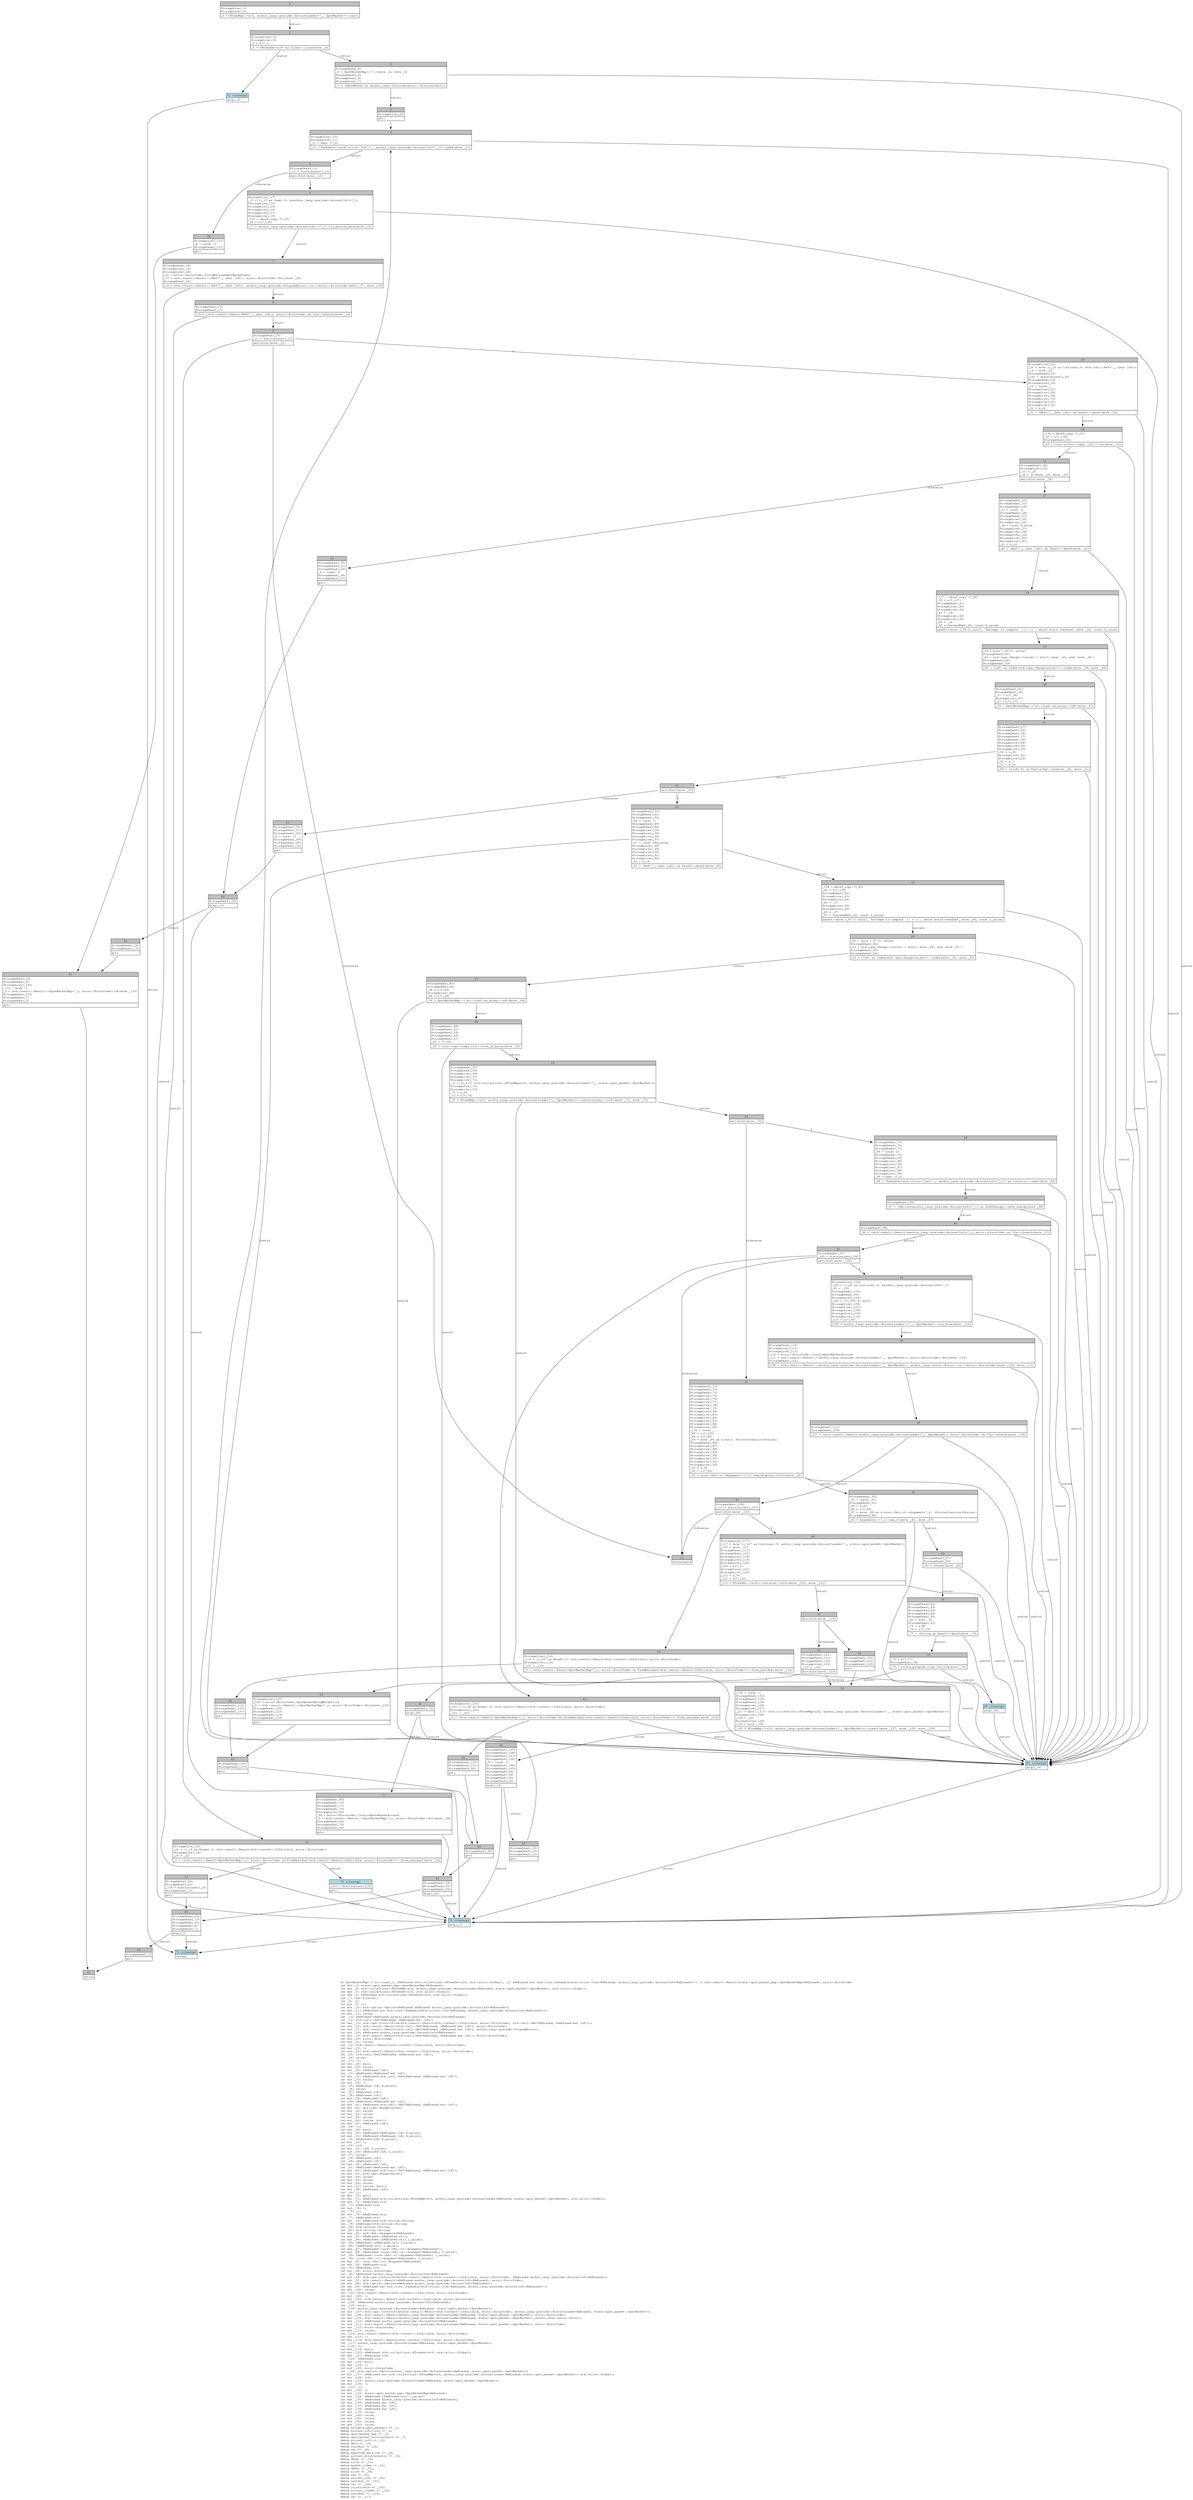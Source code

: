 digraph Mir_0_4141 {
    graph [fontname="Courier, monospace"];
    node [fontname="Courier, monospace"];
    edge [fontname="Courier, monospace"];
    label=<fn SpotMarketMap::&lt;'a&gt;::load(_1: &amp;ReErased std::collections::BTreeSet&lt;u16, std::alloc::Global&gt;, _2: &amp;ReErased mut std::iter::Peekable&lt;std::slice::Iter&lt;ReErased, anchor_lang::prelude::AccountInfo&lt;ReErased&gt;&gt;&gt;) -&gt; std::result::Result&lt;state::spot_market_map::SpotMarketMap&lt;ReErased&gt;, error::ErrorCode&gt;<br align="left"/>let mut _3: state::spot_market_map::SpotMarketMap&lt;ReErased&gt;;<br align="left"/>let mut _4: std::collections::BTreeMap&lt;u16, anchor_lang::prelude::AccountLoader&lt;ReErased, state::spot_market::SpotMarket&gt;, std::alloc::Global&gt;;<br align="left"/>let mut _5: std::collections::BTreeSet&lt;u16, std::alloc::Global&gt;;<br align="left"/>let mut _6: &amp;ReErased std::collections::BTreeSet&lt;u16, std::alloc::Global&gt;;<br align="left"/>let _7: [u8; 8_usize];<br align="left"/>let _8: ();<br align="left"/>let mut _9: ();<br align="left"/>let mut _10: std::option::Option&lt;&amp;ReErased &amp;ReErased anchor_lang::prelude::AccountInfo&lt;ReErased&gt;&gt;;<br align="left"/>let mut _11: &amp;ReErased mut std::iter::Peekable&lt;std::slice::Iter&lt;ReErased, anchor_lang::prelude::AccountInfo&lt;ReErased&gt;&gt;&gt;;<br align="left"/>let mut _12: isize;<br align="left"/>let _13: &amp;ReErased &amp;ReErased anchor_lang::prelude::AccountInfo&lt;ReErased&gt;;<br align="left"/>let _14: std::cell::Ref&lt;ReErased, &amp;ReErased mut [u8]&gt;;<br align="left"/>let mut _15: std::ops::ControlFlow&lt;std::result::Result&lt;std::convert::Infallible, error::ErrorCode&gt;, std::cell::Ref&lt;ReErased, &amp;ReErased mut [u8]&gt;&gt;;<br align="left"/>let mut _16: std::result::Result&lt;std::cell::Ref&lt;ReErased, &amp;ReErased mut [u8]&gt;, error::ErrorCode&gt;;<br align="left"/>let mut _17: std::result::Result&lt;std::cell::Ref&lt;ReErased, &amp;ReErased mut [u8]&gt;, anchor_lang::prelude::ProgramError&gt;;<br align="left"/>let mut _18: &amp;ReErased anchor_lang::prelude::AccountInfo&lt;ReErased&gt;;<br align="left"/>let mut _19: std::result::Result&lt;std::cell::Ref&lt;ReErased, &amp;ReErased mut [u8]&gt;, error::ErrorCode&gt;;<br align="left"/>let mut _20: error::ErrorCode;<br align="left"/>let mut _21: isize;<br align="left"/>let _22: std::result::Result&lt;std::convert::Infallible, error::ErrorCode&gt;;<br align="left"/>let mut _23: !;<br align="left"/>let mut _24: std::result::Result&lt;std::convert::Infallible, error::ErrorCode&gt;;<br align="left"/>let _25: std::cell::Ref&lt;ReErased, &amp;ReErased mut [u8]&gt;;<br align="left"/>let _26: usize;<br align="left"/>let _27: ();<br align="left"/>let mut _28: bool;<br align="left"/>let mut _29: usize;<br align="left"/>let mut _30: &amp;ReErased [u8];<br align="left"/>let _31: &amp;ReErased &amp;ReErased mut [u8];<br align="left"/>let mut _32: &amp;ReErased std::cell::Ref&lt;ReErased, &amp;ReErased mut [u8]&gt;;<br align="left"/>let mut _33: usize;<br align="left"/>let mut _34: !;<br align="left"/>let _35: &amp;ReErased [u8; 8_usize];<br align="left"/>let _36: usize;<br align="left"/>let _37: &amp;ReErased [u8];<br align="left"/>let _38: &amp;ReErased [u8];<br align="left"/>let mut _39: &amp;ReErased [u8];<br align="left"/>let _40: &amp;ReErased &amp;ReErased mut [u8];<br align="left"/>let mut _41: &amp;ReErased std::cell::Ref&lt;ReErased, &amp;ReErased mut [u8]&gt;;<br align="left"/>let mut _42: std::ops::Range&lt;usize&gt;;<br align="left"/>let mut _43: usize;<br align="left"/>let mut _44: usize;<br align="left"/>let mut _45: usize;<br align="left"/>let mut _46: (usize, bool);<br align="left"/>let mut _47: &amp;ReErased [u8];<br align="left"/>let _48: ();<br align="left"/>let mut _49: bool;<br align="left"/>let mut _50: &amp;ReErased &amp;ReErased [u8; 8_usize];<br align="left"/>let mut _51: &amp;ReErased &amp;ReErased [u8; 8_usize];<br align="left"/>let _52: &amp;ReErased [u8; 8_usize];<br align="left"/>let mut _53: !;<br align="left"/>let _54: u16;<br align="left"/>let mut _55: [u8; 2_usize];<br align="left"/>let mut _56: &amp;ReErased [u8; 2_usize];<br align="left"/>let _57: usize;<br align="left"/>let _58: &amp;ReErased [u8];<br align="left"/>let _59: &amp;ReErased [u8];<br align="left"/>let mut _60: &amp;ReErased [u8];<br align="left"/>let _61: &amp;ReErased &amp;ReErased mut [u8];<br align="left"/>let mut _62: &amp;ReErased std::cell::Ref&lt;ReErased, &amp;ReErased mut [u8]&gt;;<br align="left"/>let mut _63: std::ops::Range&lt;usize&gt;;<br align="left"/>let mut _64: usize;<br align="left"/>let mut _65: usize;<br align="left"/>let mut _66: usize;<br align="left"/>let mut _67: (usize, bool);<br align="left"/>let mut _68: &amp;ReErased [u8];<br align="left"/>let _69: ();<br align="left"/>let mut _70: bool;<br align="left"/>let mut _71: &amp;ReErased std::collections::BTreeMap&lt;u16, anchor_lang::prelude::AccountLoader&lt;ReErased, state::spot_market::SpotMarket&gt;, std::alloc::Global&gt;;<br align="left"/>let mut _72: &amp;ReErased u16;<br align="left"/>let _73: &amp;ReErased u16;<br align="left"/>let mut _74: !;<br align="left"/>let _75: ();<br align="left"/>let mut _76: &amp;ReErased str;<br align="left"/>let _77: &amp;ReErased str;<br align="left"/>let mut _78: &amp;ReErased std::string::String;<br align="left"/>let _79: &amp;ReErased std::string::String;<br align="left"/>let _80: std::string::String;<br align="left"/>let _81: std::string::String;<br align="left"/>let mut _82: std::fmt::Arguments&lt;ReErased&gt;;<br align="left"/>let mut _83: &amp;ReErased [&amp;ReErased str];<br align="left"/>let mut _84: &amp;ReErased [&amp;ReErased str; 1_usize];<br align="left"/>let _85: &amp;ReErased [&amp;ReErased str; 1_usize];<br align="left"/>let _86: [&amp;ReErased str; 1_usize];<br align="left"/>let mut _87: &amp;ReErased [core::fmt::rt::Argument&lt;ReErased&gt;];<br align="left"/>let mut _88: &amp;ReErased [core::fmt::rt::Argument&lt;ReErased&gt;; 1_usize];<br align="left"/>let _89: &amp;ReErased [core::fmt::rt::Argument&lt;ReErased&gt;; 1_usize];<br align="left"/>let _90: [core::fmt::rt::Argument&lt;ReErased&gt;; 1_usize];<br align="left"/>let mut _91: core::fmt::rt::Argument&lt;ReErased&gt;;<br align="left"/>let mut _92: &amp;ReErased u16;<br align="left"/>let _93: &amp;ReErased u16;<br align="left"/>let mut _94: error::ErrorCode;<br align="left"/>let _95: &amp;ReErased anchor_lang::prelude::AccountInfo&lt;ReErased&gt;;<br align="left"/>let mut _96: std::ops::ControlFlow&lt;std::result::Result&lt;std::convert::Infallible, error::ErrorCode&gt;, &amp;ReErased anchor_lang::prelude::AccountInfo&lt;ReErased&gt;&gt;;<br align="left"/>let mut _97: std::result::Result&lt;&amp;ReErased anchor_lang::prelude::AccountInfo&lt;ReErased&gt;, error::ErrorCode&gt;;<br align="left"/>let mut _98: std::option::Option&lt;&amp;ReErased anchor_lang::prelude::AccountInfo&lt;ReErased&gt;&gt;;<br align="left"/>let mut _99: &amp;ReErased mut std::iter::Peekable&lt;std::slice::Iter&lt;ReErased, anchor_lang::prelude::AccountInfo&lt;ReErased&gt;&gt;&gt;;<br align="left"/>let mut _100: isize;<br align="left"/>let _101: std::result::Result&lt;std::convert::Infallible, error::ErrorCode&gt;;<br align="left"/>let mut _102: !;<br align="left"/>let mut _103: std::result::Result&lt;std::convert::Infallible, error::ErrorCode&gt;;<br align="left"/>let _104: &amp;ReErased anchor_lang::prelude::AccountInfo&lt;ReErased&gt;;<br align="left"/>let _105: bool;<br align="left"/>let _106: anchor_lang::prelude::AccountLoader&lt;ReErased, state::spot_market::SpotMarket&gt;;<br align="left"/>let mut _107: std::ops::ControlFlow&lt;std::result::Result&lt;std::convert::Infallible, error::ErrorCode&gt;, anchor_lang::prelude::AccountLoader&lt;ReErased, state::spot_market::SpotMarket&gt;&gt;;<br align="left"/>let mut _108: std::result::Result&lt;anchor_lang::prelude::AccountLoader&lt;ReErased, state::spot_market::SpotMarket&gt;, error::ErrorCode&gt;;<br align="left"/>let mut _109: std::result::Result&lt;anchor_lang::prelude::AccountLoader&lt;ReErased, state::spot_market::SpotMarket&gt;, anchor_lang::error::Error&gt;;<br align="left"/>let mut _110: &amp;ReErased anchor_lang::prelude::AccountInfo&lt;ReErased&gt;;<br align="left"/>let mut _111: std::result::Result&lt;anchor_lang::prelude::AccountLoader&lt;ReErased, state::spot_market::SpotMarket&gt;, error::ErrorCode&gt;;<br align="left"/>let mut _112: error::ErrorCode;<br align="left"/>let mut _113: isize;<br align="left"/>let _114: std::result::Result&lt;std::convert::Infallible, error::ErrorCode&gt;;<br align="left"/>let mut _115: !;<br align="left"/>let mut _116: std::result::Result&lt;std::convert::Infallible, error::ErrorCode&gt;;<br align="left"/>let _117: anchor_lang::prelude::AccountLoader&lt;ReErased, state::spot_market::SpotMarket&gt;;<br align="left"/>let _118: ();<br align="left"/>let mut _119: bool;<br align="left"/>let mut _120: &amp;ReErased std::collections::BTreeSet&lt;u16, std::alloc::Global&gt;;<br align="left"/>let mut _121: &amp;ReErased u16;<br align="left"/>let _122: &amp;ReErased u16;<br align="left"/>let mut _123: bool;<br align="left"/>let mut _124: !;<br align="left"/>let mut _125: error::ErrorCode;<br align="left"/>let _126: std::option::Option&lt;anchor_lang::prelude::AccountLoader&lt;ReErased, state::spot_market::SpotMarket&gt;&gt;;<br align="left"/>let mut _127: &amp;ReErased mut std::collections::BTreeMap&lt;u16, anchor_lang::prelude::AccountLoader&lt;ReErased, state::spot_market::SpotMarket&gt;, std::alloc::Global&gt;;<br align="left"/>let mut _128: u16;<br align="left"/>let mut _129: anchor_lang::prelude::AccountLoader&lt;ReErased, state::spot_market::SpotMarket&gt;;<br align="left"/>let mut _130: !;<br align="left"/>let _131: ();<br align="left"/>let mut _132: !;<br align="left"/>let mut _133: state::spot_market_map::SpotMarketMap&lt;ReErased&gt;;<br align="left"/>let mut _134: &amp;ReErased [&amp;ReErased str; 1_usize];<br align="left"/>let mut _135: &amp;ReErased anchor_lang::prelude::AccountInfo&lt;ReErased&gt;;<br align="left"/>let mut _136: &amp;ReErased mut [u8];<br align="left"/>let mut _137: &amp;ReErased mut [u8];<br align="left"/>let mut _138: &amp;ReErased mut [u8];<br align="left"/>let mut _139: isize;<br align="left"/>let mut _140: isize;<br align="left"/>let mut _141: isize;<br align="left"/>let mut _142: isize;<br align="left"/>let mut _143: isize;<br align="left"/>debug writable_spot_markets =&gt; _1;<br align="left"/>debug account_info_iter =&gt; _2;<br align="left"/>debug spot_market_map =&gt; _3;<br align="left"/>debug spot_market_discriminator =&gt; _7;<br align="left"/>debug account_info =&gt; _13;<br align="left"/>debug data =&gt; _14;<br align="left"/>debug residual =&gt; _22;<br align="left"/>debug val =&gt; _25;<br align="left"/>debug expected_data_len =&gt; _26;<br align="left"/>debug account_discriminator =&gt; _35;<br align="left"/>debug offset =&gt; _36;<br align="left"/>debug slice =&gt; _37;<br align="left"/>debug market_index =&gt; _54;<br align="left"/>debug offset =&gt; _57;<br align="left"/>debug slice =&gt; _58;<br align="left"/>debug res =&gt; _81;<br align="left"/>debug account_info =&gt; _95;<br align="left"/>debug residual =&gt; _101;<br align="left"/>debug val =&gt; _104;<br align="left"/>debug is_writable =&gt; _105;<br align="left"/>debug account_loader =&gt; _106;<br align="left"/>debug residual =&gt; _114;<br align="left"/>debug val =&gt; _117;<br align="left"/>>;
    bb0__0_4141 [shape="none", label=<<table border="0" cellborder="1" cellspacing="0"><tr><td bgcolor="gray" align="center" colspan="1">0</td></tr><tr><td align="left" balign="left">StorageLive(_3)<br/>StorageLive(_4)<br/></td></tr><tr><td align="left">_4 = BTreeMap::&lt;u16, anchor_lang::prelude::AccountLoader&lt;'_, SpotMarket&gt;&gt;::new()</td></tr></table>>];
    bb1__0_4141 [shape="none", label=<<table border="0" cellborder="1" cellspacing="0"><tr><td bgcolor="gray" align="center" colspan="1">1</td></tr><tr><td align="left" balign="left">StorageLive(_5)<br/>StorageLive(_6)<br/>_6 = &amp;(*_1)<br/></td></tr><tr><td align="left">_5 = &lt;BTreeSet&lt;u16&gt; as Clone&gt;::clone(move _6)</td></tr></table>>];
    bb2__0_4141 [shape="none", label=<<table border="0" cellborder="1" cellspacing="0"><tr><td bgcolor="gray" align="center" colspan="1">2</td></tr><tr><td align="left" balign="left">StorageDead(_6)<br/>_3 = SpotMarketMap::&lt;'_&gt;(move _4, move _5)<br/>StorageDead(_5)<br/>StorageDead(_4)<br/>StorageLive(_7)<br/></td></tr><tr><td align="left">_7 = &lt;SpotMarket as anchor_lang::Discriminator&gt;::discriminator()</td></tr></table>>];
    bb3__0_4141 [shape="none", label=<<table border="0" cellborder="1" cellspacing="0"><tr><td bgcolor="gray" align="center" colspan="1">3</td></tr><tr><td align="left" balign="left">StorageLive(_8)<br/></td></tr><tr><td align="left">goto</td></tr></table>>];
    bb4__0_4141 [shape="none", label=<<table border="0" cellborder="1" cellspacing="0"><tr><td bgcolor="gray" align="center" colspan="1">4</td></tr><tr><td align="left" balign="left">StorageLive(_10)<br/>StorageLive(_11)<br/>_11 = &amp;mut (*_2)<br/></td></tr><tr><td align="left">_10 = Peekable::&lt;std::slice::Iter&lt;'_, anchor_lang::prelude::AccountInfo&lt;'_&gt;&gt;&gt;::peek(move _11)</td></tr></table>>];
    bb5__0_4141 [shape="none", label=<<table border="0" cellborder="1" cellspacing="0"><tr><td bgcolor="gray" align="center" colspan="1">5</td></tr><tr><td align="left" balign="left">StorageDead(_11)<br/>_12 = discriminant(_10)<br/></td></tr><tr><td align="left">switchInt(move _12)</td></tr></table>>];
    bb6__0_4141 [shape="none", label=<<table border="0" cellborder="1" cellspacing="0"><tr><td bgcolor="gray" align="center" colspan="1">6</td></tr><tr><td align="left" balign="left">StorageLive(_13)<br/>_13 = ((_10 as Some).0: &amp;&amp;anchor_lang::prelude::AccountInfo&lt;'_&gt;)<br/>StorageLive(_14)<br/>StorageLive(_15)<br/>StorageLive(_16)<br/>StorageLive(_17)<br/>StorageLive(_18)<br/>_135 = deref_copy (*_13)<br/>_18 = &amp;(*_135)<br/></td></tr><tr><td align="left">_17 = anchor_lang::prelude::AccountInfo::&lt;'_&gt;::try_borrow_data(move _18)</td></tr></table>>];
    bb7__0_4141 [shape="none", label=<<table border="0" cellborder="1" cellspacing="0"><tr><td bgcolor="gray" align="center" colspan="1">7</td></tr><tr><td align="left" balign="left">StorageDead(_18)<br/>StorageLive(_19)<br/>StorageLive(_20)<br/>_20 = error::ErrorCode::CouldNotLoadSpotMarketData<br/>_19 = std::result::Result::&lt;Ref&lt;'_, &amp;mut [u8]&gt;, error::ErrorCode&gt;::Err(move _20)<br/>StorageDead(_20)<br/></td></tr><tr><td align="left">_16 = std::result::Result::&lt;Ref&lt;'_, &amp;mut [u8]&gt;, anchor_lang::prelude::ProgramError&gt;::or::&lt;error::ErrorCode&gt;(move _17, move _19)</td></tr></table>>];
    bb8__0_4141 [shape="none", label=<<table border="0" cellborder="1" cellspacing="0"><tr><td bgcolor="gray" align="center" colspan="1">8</td></tr><tr><td align="left" balign="left">StorageDead(_19)<br/>StorageDead(_17)<br/></td></tr><tr><td align="left">_15 = &lt;std::result::Result&lt;Ref&lt;'_, &amp;mut [u8]&gt;, error::ErrorCode&gt; as Try&gt;::branch(move _16)</td></tr></table>>];
    bb9__0_4141 [shape="none", label=<<table border="0" cellborder="1" cellspacing="0"><tr><td bgcolor="gray" align="center" colspan="1">9</td></tr><tr><td align="left" balign="left">StorageDead(_16)<br/>_21 = discriminant(_15)<br/></td></tr><tr><td align="left">switchInt(move _21)</td></tr></table>>];
    bb10__0_4141 [shape="none", label=<<table border="0" cellborder="1" cellspacing="0"><tr><td bgcolor="gray" align="center" colspan="1">10</td></tr><tr><td align="left" balign="left">StorageLive(_25)<br/>_25 = move ((_15 as Continue).0: std::cell::Ref&lt;'_, &amp;mut [u8]&gt;)<br/>_14 = move _25<br/>StorageDead(_25)<br/>_141 = discriminant(_15)<br/>StorageDead(_15)<br/>StorageLive(_26)<br/>_26 = const _<br/>StorageLive(_27)<br/>StorageLive(_28)<br/>StorageLive(_29)<br/>StorageLive(_30)<br/>StorageLive(_31)<br/>StorageLive(_32)<br/>_32 = &amp;_14<br/></td></tr><tr><td align="left">_31 = &lt;Ref&lt;'_, &amp;mut [u8]&gt; as Deref&gt;::deref(move _32)</td></tr></table>>];
    bb11__0_4141 [shape="none", label=<<table border="0" cellborder="1" cellspacing="0"><tr><td bgcolor="gray" align="center" colspan="1">11</td></tr><tr><td align="left">unreachable</td></tr></table>>];
    bb12__0_4141 [shape="none", label=<<table border="0" cellborder="1" cellspacing="0"><tr><td bgcolor="gray" align="center" colspan="1">12</td></tr><tr><td align="left" balign="left">StorageLive(_22)<br/>_22 = ((_15 as Break).0: std::result::Result&lt;std::convert::Infallible, error::ErrorCode&gt;)<br/>StorageLive(_24)<br/>_24 = _22<br/></td></tr><tr><td align="left">_0 = &lt;std::result::Result&lt;SpotMarketMap&lt;'_&gt;, error::ErrorCode&gt; as FromResidual&lt;std::result::Result&lt;Infallible, error::ErrorCode&gt;&gt;&gt;::from_residual(move _24)</td></tr></table>>];
    bb13__0_4141 [shape="none", label=<<table border="0" cellborder="1" cellspacing="0"><tr><td bgcolor="gray" align="center" colspan="1">13</td></tr><tr><td align="left" balign="left">StorageDead(_24)<br/>StorageDead(_22)<br/>_139 = discriminant(_15)<br/>StorageDead(_15)<br/></td></tr><tr><td align="left">goto</td></tr></table>>];
    bb14__0_4141 [shape="none", label=<<table border="0" cellborder="1" cellspacing="0"><tr><td bgcolor="gray" align="center" colspan="1">14</td></tr><tr><td align="left" balign="left">_136 = deref_copy (*_31)<br/>_30 = &amp;(*_136)<br/>StorageDead(_32)<br/></td></tr><tr><td align="left">_29 = core::slice::&lt;impl [u8]&gt;::len(move _30)</td></tr></table>>];
    bb15__0_4141 [shape="none", label=<<table border="0" cellborder="1" cellspacing="0"><tr><td bgcolor="gray" align="center" colspan="1">15</td></tr><tr><td align="left" balign="left">StorageDead(_30)<br/>StorageLive(_33)<br/>_33 = _26<br/>_28 = Lt(move _29, move _33)<br/></td></tr><tr><td align="left">switchInt(move _28)</td></tr></table>>];
    bb16__0_4141 [shape="none", label=<<table border="0" cellborder="1" cellspacing="0"><tr><td bgcolor="gray" align="center" colspan="1">16</td></tr><tr><td align="left" balign="left">StorageDead(_33)<br/>StorageDead(_31)<br/>StorageDead(_29)<br/>_8 = const ()<br/>StorageDead(_28)<br/>StorageDead(_27)<br/></td></tr><tr><td align="left">goto</td></tr></table>>];
    bb17__0_4141 [shape="none", label=<<table border="0" cellborder="1" cellspacing="0"><tr><td bgcolor="gray" align="center" colspan="1">17</td></tr><tr><td align="left" balign="left">StorageDead(_33)<br/>StorageDead(_31)<br/>StorageDead(_29)<br/>_27 = const ()<br/>StorageDead(_28)<br/>StorageDead(_27)<br/>StorageLive(_35)<br/>StorageLive(_36)<br/>_36 = const 0_usize<br/>StorageLive(_37)<br/>StorageLive(_38)<br/>StorageLive(_39)<br/>StorageLive(_40)<br/>StorageLive(_41)<br/>_41 = &amp;_14<br/></td></tr><tr><td align="left">_40 = &lt;Ref&lt;'_, &amp;mut [u8]&gt; as Deref&gt;::deref(move _41)</td></tr></table>>];
    bb18__0_4141 [shape="none", label=<<table border="0" cellborder="1" cellspacing="0"><tr><td bgcolor="gray" align="center" colspan="1">18</td></tr><tr><td align="left" balign="left">_137 = deref_copy (*_40)<br/>_39 = &amp;(*_137)<br/>StorageDead(_41)<br/>StorageLive(_42)<br/>StorageLive(_43)<br/>_43 = _36<br/>StorageLive(_44)<br/>StorageLive(_45)<br/>_45 = _36<br/>_46 = CheckedAdd(_45, const 8_usize)<br/></td></tr><tr><td align="left">assert(!move (_46.1: bool), &quot;attempt to compute `{} + {}`, which would overflow&quot;, move _45, const 8_usize)</td></tr></table>>];
    bb19__0_4141 [shape="none", label=<<table border="0" cellborder="1" cellspacing="0"><tr><td bgcolor="gray" align="center" colspan="1">19</td></tr><tr><td align="left" balign="left">_44 = move (_46.0: usize)<br/>StorageDead(_45)<br/>_42 = std::ops::Range::&lt;usize&gt; { start: move _43, end: move _44 }<br/>StorageDead(_44)<br/>StorageDead(_43)<br/></td></tr><tr><td align="left">_38 = &lt;[u8] as Index&lt;std::ops::Range&lt;usize&gt;&gt;&gt;::index(move _39, move _42)</td></tr></table>>];
    bb20__0_4141 [shape="none", label=<<table border="0" cellborder="1" cellspacing="0"><tr><td bgcolor="gray" align="center" colspan="1">20</td></tr><tr><td align="left" balign="left">StorageDead(_42)<br/>StorageDead(_39)<br/>_37 = &amp;(*_38)<br/>StorageLive(_47)<br/>_47 = &amp;(*_37)<br/></td></tr><tr><td align="left">_35 = SpotMarketMap::&lt;'a&gt;::load::as_array::&lt;u8&gt;(move _47)</td></tr></table>>];
    bb21__0_4141 [shape="none", label=<<table border="0" cellborder="1" cellspacing="0"><tr><td bgcolor="gray" align="center" colspan="1">21</td></tr><tr><td align="left" balign="left">StorageDead(_47)<br/>StorageDead(_40)<br/>StorageDead(_38)<br/>StorageDead(_37)<br/>StorageDead(_36)<br/>StorageLive(_48)<br/>StorageLive(_49)<br/>StorageLive(_50)<br/>_50 = &amp;_35<br/>StorageLive(_51)<br/>StorageLive(_52)<br/>_52 = &amp;_7<br/>_51 = &amp;_52<br/></td></tr><tr><td align="left">_49 = &lt;&amp;[u8; 8] as PartialEq&gt;::ne(move _50, move _51)</td></tr></table>>];
    bb22__0_4141 [shape="none", label=<<table border="0" cellborder="1" cellspacing="0"><tr><td bgcolor="gray" align="center" colspan="1">22</td></tr><tr><td align="left">switchInt(move _49)</td></tr></table>>];
    bb23__0_4141 [shape="none", label=<<table border="0" cellborder="1" cellspacing="0"><tr><td bgcolor="gray" align="center" colspan="1">23</td></tr><tr><td align="left" balign="left">StorageDead(_52)<br/>StorageDead(_51)<br/>StorageDead(_50)<br/>_8 = const ()<br/>StorageDead(_49)<br/>StorageDead(_48)<br/>StorageDead(_35)<br/></td></tr><tr><td align="left">goto</td></tr></table>>];
    bb24__0_4141 [shape="none", label=<<table border="0" cellborder="1" cellspacing="0"><tr><td bgcolor="gray" align="center" colspan="1">24</td></tr><tr><td align="left" balign="left">StorageDead(_52)<br/>StorageDead(_51)<br/>StorageDead(_50)<br/>_48 = const ()<br/>StorageDead(_49)<br/>StorageDead(_48)<br/>StorageLive(_54)<br/>StorageLive(_55)<br/>StorageLive(_56)<br/>StorageLive(_57)<br/>_57 = const 684_usize<br/>StorageLive(_58)<br/>StorageLive(_59)<br/>StorageLive(_60)<br/>StorageLive(_61)<br/>StorageLive(_62)<br/>_62 = &amp;_14<br/></td></tr><tr><td align="left">_61 = &lt;Ref&lt;'_, &amp;mut [u8]&gt; as Deref&gt;::deref(move _62)</td></tr></table>>];
    bb25__0_4141 [shape="none", label=<<table border="0" cellborder="1" cellspacing="0"><tr><td bgcolor="gray" align="center" colspan="1">25</td></tr><tr><td align="left" balign="left">_138 = deref_copy (*_61)<br/>_60 = &amp;(*_138)<br/>StorageDead(_62)<br/>StorageLive(_63)<br/>StorageLive(_64)<br/>_64 = _57<br/>StorageLive(_65)<br/>StorageLive(_66)<br/>_66 = _57<br/>_67 = CheckedAdd(_66, const 2_usize)<br/></td></tr><tr><td align="left">assert(!move (_67.1: bool), &quot;attempt to compute `{} + {}`, which would overflow&quot;, move _66, const 2_usize)</td></tr></table>>];
    bb26__0_4141 [shape="none", label=<<table border="0" cellborder="1" cellspacing="0"><tr><td bgcolor="gray" align="center" colspan="1">26</td></tr><tr><td align="left" balign="left">_65 = move (_67.0: usize)<br/>StorageDead(_66)<br/>_63 = std::ops::Range::&lt;usize&gt; { start: move _64, end: move _65 }<br/>StorageDead(_65)<br/>StorageDead(_64)<br/></td></tr><tr><td align="left">_59 = &lt;[u8] as Index&lt;std::ops::Range&lt;usize&gt;&gt;&gt;::index(move _60, move _63)</td></tr></table>>];
    bb27__0_4141 [shape="none", label=<<table border="0" cellborder="1" cellspacing="0"><tr><td bgcolor="gray" align="center" colspan="1">27</td></tr><tr><td align="left" balign="left">StorageDead(_63)<br/>StorageDead(_60)<br/>_58 = &amp;(*_59)<br/>StorageLive(_68)<br/>_68 = &amp;(*_58)<br/></td></tr><tr><td align="left">_56 = SpotMarketMap::&lt;'a&gt;::load::as_array::&lt;u8&gt;(move _68)</td></tr></table>>];
    bb28__0_4141 [shape="none", label=<<table border="0" cellborder="1" cellspacing="0"><tr><td bgcolor="gray" align="center" colspan="1">28</td></tr><tr><td align="left" balign="left">StorageDead(_68)<br/>StorageDead(_61)<br/>StorageDead(_59)<br/>StorageDead(_58)<br/>StorageDead(_57)<br/>_55 = (*_56)<br/></td></tr><tr><td align="left">_54 = core::num::&lt;impl u16&gt;::from_le_bytes(move _55)</td></tr></table>>];
    bb29__0_4141 [shape="none", label=<<table border="0" cellborder="1" cellspacing="0"><tr><td bgcolor="gray" align="center" colspan="1">29</td></tr><tr><td align="left" balign="left">StorageDead(_55)<br/>StorageDead(_56)<br/>StorageLive(_69)<br/>StorageLive(_70)<br/>StorageLive(_71)<br/>_71 = &amp;(_3.0: std::collections::BTreeMap&lt;u16, anchor_lang::prelude::AccountLoader&lt;'_, state::spot_market::SpotMarket&gt;&gt;)<br/>StorageLive(_72)<br/>StorageLive(_73)<br/>_73 = &amp;_54<br/>_72 = &amp;(*_73)<br/></td></tr><tr><td align="left">_70 = BTreeMap::&lt;u16, anchor_lang::prelude::AccountLoader&lt;'_, SpotMarket&gt;&gt;::contains_key::&lt;u16&gt;(move _71, move _72)</td></tr></table>>];
    bb30__0_4141 [shape="none", label=<<table border="0" cellborder="1" cellspacing="0"><tr><td bgcolor="gray" align="center" colspan="1">30</td></tr><tr><td align="left">switchInt(move _70)</td></tr></table>>];
    bb31__0_4141 [shape="none", label=<<table border="0" cellborder="1" cellspacing="0"><tr><td bgcolor="gray" align="center" colspan="1">31</td></tr><tr><td align="left" balign="left">StorageDead(_73)<br/>StorageDead(_72)<br/>StorageDead(_71)<br/>StorageLive(_75)<br/>StorageLive(_76)<br/>StorageLive(_77)<br/>StorageLive(_78)<br/>StorageLive(_79)<br/>StorageLive(_80)<br/>StorageLive(_81)<br/>StorageLive(_82)<br/>StorageLive(_83)<br/>StorageLive(_84)<br/>StorageLive(_85)<br/>_134 = const _<br/>_85 = &amp;(*_134)<br/>_84 = &amp;(*_85)<br/>_83 = move _84 as &amp;[&amp;str] (PointerCoercion(Unsize))<br/>StorageDead(_84)<br/>StorageLive(_87)<br/>StorageLive(_88)<br/>StorageLive(_89)<br/>StorageLive(_90)<br/>StorageLive(_91)<br/>StorageLive(_92)<br/>StorageLive(_93)<br/>_93 = &amp;_54<br/>_92 = &amp;(*_93)<br/></td></tr><tr><td align="left">_91 = core::fmt::rt::Argument::&lt;'_&gt;::new_display::&lt;u16&gt;(move _92)</td></tr></table>>];
    bb32__0_4141 [shape="none", label=<<table border="0" cellborder="1" cellspacing="0"><tr><td bgcolor="gray" align="center" colspan="1">32</td></tr><tr><td align="left" balign="left">StorageDead(_92)<br/>_90 = [move _91]<br/>StorageDead(_91)<br/>_89 = &amp;_90<br/>_88 = &amp;(*_89)<br/>_87 = move _88 as &amp;[core::fmt::rt::Argument&lt;'_&gt;] (PointerCoercion(Unsize))<br/>StorageDead(_88)<br/></td></tr><tr><td align="left">_82 = Arguments::&lt;'_&gt;::new_v1(move _83, move _87)</td></tr></table>>];
    bb33__0_4141 [shape="none", label=<<table border="0" cellborder="1" cellspacing="0"><tr><td bgcolor="gray" align="center" colspan="1">33</td></tr><tr><td align="left" balign="left">StorageDead(_87)<br/>StorageDead(_83)<br/></td></tr><tr><td align="left">_81 = format(move _82)</td></tr></table>>];
    bb34__0_4141 [shape="none", label=<<table border="0" cellborder="1" cellspacing="0"><tr><td bgcolor="gray" align="center" colspan="1">34</td></tr><tr><td align="left" balign="left">StorageDead(_82)<br/>StorageDead(_93)<br/>StorageDead(_90)<br/>StorageDead(_89)<br/>StorageDead(_85)<br/>_80 = move _81<br/>StorageDead(_81)<br/>_79 = &amp;_80<br/>_78 = &amp;(*_79)<br/></td></tr><tr><td align="left">_77 = &lt;String as Deref&gt;::deref(move _78)</td></tr></table>>];
    bb35__0_4141 [shape="none", label=<<table border="0" cellborder="1" cellspacing="0"><tr><td bgcolor="gray" align="center" colspan="1">35</td></tr><tr><td align="left" balign="left">_76 = &amp;(*_77)<br/>StorageDead(_78)<br/></td></tr><tr><td align="left">_75 = solana_program::log::sol_log(move _76)</td></tr></table>>];
    bb36__0_4141 [shape="none", label=<<table border="0" cellborder="1" cellspacing="0"><tr><td bgcolor="gray" align="center" colspan="1">36</td></tr><tr><td align="left" balign="left">StorageDead(_76)<br/></td></tr><tr><td align="left">drop(_80)</td></tr></table>>];
    bb37__0_4141 [shape="none", label=<<table border="0" cellborder="1" cellspacing="0"><tr><td bgcolor="gray" align="center" colspan="1">37</td></tr><tr><td align="left" balign="left">StorageDead(_80)<br/>StorageDead(_79)<br/>StorageDead(_77)<br/>StorageDead(_75)<br/>StorageLive(_94)<br/>_94 = error::ErrorCode::InvalidSpotMarketAccount<br/>_0 = std::result::Result::&lt;SpotMarketMap&lt;'_&gt;, error::ErrorCode&gt;::Err(move _94)<br/>StorageDead(_94)<br/>StorageDead(_70)<br/>StorageDead(_69)<br/></td></tr><tr><td align="left">goto</td></tr></table>>];
    bb38__0_4141 [shape="none", label=<<table border="0" cellborder="1" cellspacing="0"><tr><td bgcolor="gray" align="center" colspan="1">38</td></tr><tr><td align="left" balign="left">StorageDead(_73)<br/>StorageDead(_72)<br/>StorageDead(_71)<br/>_69 = const ()<br/>StorageDead(_70)<br/>StorageDead(_69)<br/>StorageLive(_95)<br/>StorageLive(_96)<br/>StorageLive(_97)<br/>StorageLive(_98)<br/>StorageLive(_99)<br/>_99 = &amp;mut (*_2)<br/></td></tr><tr><td align="left">_98 = &lt;Peekable&lt;std::slice::Iter&lt;'_, anchor_lang::prelude::AccountInfo&lt;'_&gt;&gt;&gt; as Iterator&gt;::next(move _99)</td></tr></table>>];
    bb39__0_4141 [shape="none", label=<<table border="0" cellborder="1" cellspacing="0"><tr><td bgcolor="gray" align="center" colspan="1">39</td></tr><tr><td align="left" balign="left">StorageDead(_99)<br/></td></tr><tr><td align="left">_97 = &lt;Option&lt;&amp;anchor_lang::prelude::AccountInfo&lt;'_&gt;&gt; as SafeUnwrap&gt;::safe_unwrap(move _98)</td></tr></table>>];
    bb40__0_4141 [shape="none", label=<<table border="0" cellborder="1" cellspacing="0"><tr><td bgcolor="gray" align="center" colspan="1">40</td></tr><tr><td align="left" balign="left">StorageDead(_98)<br/></td></tr><tr><td align="left">_96 = &lt;std::result::Result&lt;&amp;anchor_lang::prelude::AccountInfo&lt;'_&gt;, error::ErrorCode&gt; as Try&gt;::branch(move _97)</td></tr></table>>];
    bb41__0_4141 [shape="none", label=<<table border="0" cellborder="1" cellspacing="0"><tr><td bgcolor="gray" align="center" colspan="1">41</td></tr><tr><td align="left" balign="left">StorageDead(_97)<br/>_100 = discriminant(_96)<br/></td></tr><tr><td align="left">switchInt(move _100)</td></tr></table>>];
    bb42__0_4141 [shape="none", label=<<table border="0" cellborder="1" cellspacing="0"><tr><td bgcolor="gray" align="center" colspan="1">42</td></tr><tr><td align="left" balign="left">StorageLive(_104)<br/>_104 = ((_96 as Continue).0: &amp;anchor_lang::prelude::AccountInfo&lt;'_&gt;)<br/>_95 = _104<br/>StorageDead(_104)<br/>StorageDead(_96)<br/>StorageLive(_105)<br/>_105 = ((*_95).6: bool)<br/>StorageLive(_106)<br/>StorageLive(_107)<br/>StorageLive(_108)<br/>StorageLive(_109)<br/>StorageLive(_110)<br/>_110 = &amp;(*_95)<br/></td></tr><tr><td align="left">_109 = anchor_lang::prelude::AccountLoader::&lt;'_, SpotMarket&gt;::try_from(move _110)</td></tr></table>>];
    bb43__0_4141 [shape="none", label=<<table border="0" cellborder="1" cellspacing="0"><tr><td bgcolor="gray" align="center" colspan="1">43</td></tr><tr><td align="left" balign="left">StorageLive(_101)<br/>_101 = ((_96 as Break).0: std::result::Result&lt;std::convert::Infallible, error::ErrorCode&gt;)<br/>StorageLive(_103)<br/>_103 = _101<br/></td></tr><tr><td align="left">_0 = &lt;std::result::Result&lt;SpotMarketMap&lt;'_&gt;, error::ErrorCode&gt; as FromResidual&lt;std::result::Result&lt;Infallible, error::ErrorCode&gt;&gt;&gt;::from_residual(move _103)</td></tr></table>>];
    bb44__0_4141 [shape="none", label=<<table border="0" cellborder="1" cellspacing="0"><tr><td bgcolor="gray" align="center" colspan="1">44</td></tr><tr><td align="left" balign="left">StorageDead(_103)<br/>StorageDead(_101)<br/>StorageDead(_96)<br/></td></tr><tr><td align="left">goto</td></tr></table>>];
    bb45__0_4141 [shape="none", label=<<table border="0" cellborder="1" cellspacing="0"><tr><td bgcolor="gray" align="center" colspan="1">45</td></tr><tr><td align="left" balign="left">StorageDead(_110)<br/>StorageLive(_111)<br/>StorageLive(_112)<br/>_112 = error::ErrorCode::InvalidSpotMarketAccount<br/>_111 = std::result::Result::&lt;anchor_lang::prelude::AccountLoader&lt;'_, SpotMarket&gt;, error::ErrorCode&gt;::Err(move _112)<br/>StorageDead(_112)<br/></td></tr><tr><td align="left">_108 = std::result::Result::&lt;anchor_lang::prelude::AccountLoader&lt;'_, SpotMarket&gt;, anchor_lang::error::Error&gt;::or::&lt;error::ErrorCode&gt;(move _109, move _111)</td></tr></table>>];
    bb46__0_4141 [shape="none", label=<<table border="0" cellborder="1" cellspacing="0"><tr><td bgcolor="gray" align="center" colspan="1">46</td></tr><tr><td align="left" balign="left">StorageDead(_111)<br/>StorageDead(_109)<br/></td></tr><tr><td align="left">_107 = &lt;std::result::Result&lt;anchor_lang::prelude::AccountLoader&lt;'_, SpotMarket&gt;, error::ErrorCode&gt; as Try&gt;::branch(move _108)</td></tr></table>>];
    bb47__0_4141 [shape="none", label=<<table border="0" cellborder="1" cellspacing="0"><tr><td bgcolor="gray" align="center" colspan="1">47</td></tr><tr><td align="left" balign="left">StorageDead(_108)<br/>_113 = discriminant(_107)<br/></td></tr><tr><td align="left">switchInt(move _113)</td></tr></table>>];
    bb48__0_4141 [shape="none", label=<<table border="0" cellborder="1" cellspacing="0"><tr><td bgcolor="gray" align="center" colspan="1">48</td></tr><tr><td align="left" balign="left">StorageLive(_117)<br/>_117 = move ((_107 as Continue).0: anchor_lang::prelude::AccountLoader&lt;'_, state::spot_market::SpotMarket&gt;)<br/>_106 = move _117<br/>StorageDead(_117)<br/>StorageDead(_107)<br/>StorageLive(_118)<br/>StorageLive(_119)<br/>StorageLive(_120)<br/>_120 = &amp;(*_1)<br/>StorageLive(_121)<br/>StorageLive(_122)<br/>_122 = &amp;_54<br/>_121 = &amp;(*_122)<br/></td></tr><tr><td align="left">_119 = BTreeSet::&lt;u16&gt;::contains::&lt;u16&gt;(move _120, move _121)</td></tr></table>>];
    bb49__0_4141 [shape="none", label=<<table border="0" cellborder="1" cellspacing="0"><tr><td bgcolor="gray" align="center" colspan="1">49</td></tr><tr><td align="left" balign="left">StorageLive(_114)<br/>_114 = ((_107 as Break).0: std::result::Result&lt;std::convert::Infallible, error::ErrorCode&gt;)<br/>StorageLive(_116)<br/>_116 = _114<br/></td></tr><tr><td align="left">_0 = &lt;std::result::Result&lt;SpotMarketMap&lt;'_&gt;, error::ErrorCode&gt; as FromResidual&lt;std::result::Result&lt;Infallible, error::ErrorCode&gt;&gt;&gt;::from_residual(move _116)</td></tr></table>>];
    bb50__0_4141 [shape="none", label=<<table border="0" cellborder="1" cellspacing="0"><tr><td bgcolor="gray" align="center" colspan="1">50</td></tr><tr><td align="left" balign="left">StorageDead(_116)<br/>StorageDead(_114)<br/>StorageDead(_107)<br/></td></tr><tr><td align="left">goto</td></tr></table>>];
    bb51__0_4141 [shape="none", label=<<table border="0" cellborder="1" cellspacing="0"><tr><td bgcolor="gray" align="center" colspan="1">51</td></tr><tr><td align="left">switchInt(move _119)</td></tr></table>>];
    bb52__0_4141 [shape="none", label=<<table border="0" cellborder="1" cellspacing="0"><tr><td bgcolor="gray" align="center" colspan="1">52</td></tr><tr><td align="left" balign="left">StorageDead(_122)<br/>StorageDead(_121)<br/>StorageDead(_120)<br/>StorageLive(_123)<br/>_123 = _105<br/></td></tr><tr><td align="left">switchInt(move _123)</td></tr></table>>];
    bb53__0_4141 [shape="none", label=<<table border="0" cellborder="1" cellspacing="0"><tr><td bgcolor="gray" align="center" colspan="1">53</td></tr><tr><td align="left" balign="left">StorageLive(_125)<br/>_125 = error::ErrorCode::SpotMarketWrongMutability<br/>_0 = std::result::Result::&lt;SpotMarketMap&lt;'_&gt;, error::ErrorCode&gt;::Err(move _125)<br/>StorageDead(_125)<br/>StorageDead(_123)<br/>StorageDead(_119)<br/>StorageDead(_118)<br/></td></tr><tr><td align="left">goto</td></tr></table>>];
    bb54__0_4141 [shape="none", label=<<table border="0" cellborder="1" cellspacing="0"><tr><td bgcolor="gray" align="center" colspan="1">54</td></tr><tr><td align="left" balign="left">StorageDead(_122)<br/>StorageDead(_121)<br/>StorageDead(_120)<br/></td></tr><tr><td align="left">goto</td></tr></table>>];
    bb55__0_4141 [shape="none", label=<<table border="0" cellborder="1" cellspacing="0"><tr><td bgcolor="gray" align="center" colspan="1">55</td></tr><tr><td align="left" balign="left">_118 = const ()<br/>StorageDead(_123)<br/>StorageDead(_119)<br/>StorageDead(_118)<br/>StorageLive(_126)<br/>StorageLive(_127)<br/>_127 = &amp;mut (_3.0: std::collections::BTreeMap&lt;u16, anchor_lang::prelude::AccountLoader&lt;'_, state::spot_market::SpotMarket&gt;&gt;)<br/>StorageLive(_128)<br/>_128 = _54<br/>StorageLive(_129)<br/>_129 = move _106<br/></td></tr><tr><td align="left">_126 = BTreeMap::&lt;u16, anchor_lang::prelude::AccountLoader&lt;'_, SpotMarket&gt;&gt;::insert(move _127, move _128, move _129)</td></tr></table>>];
    bb56__0_4141 [shape="none", label=<<table border="0" cellborder="1" cellspacing="0"><tr><td bgcolor="gray" align="center" colspan="1">56</td></tr><tr><td align="left" balign="left">StorageDead(_129)<br/>StorageDead(_128)<br/>StorageDead(_127)<br/>StorageDead(_126)<br/>_9 = const ()<br/>StorageDead(_106)<br/>StorageDead(_105)<br/>StorageDead(_95)<br/>StorageDead(_54)<br/>StorageDead(_35)<br/>StorageDead(_26)<br/></td></tr><tr><td align="left">drop(_14)</td></tr></table>>];
    bb57__0_4141 [shape="none", label=<<table border="0" cellborder="1" cellspacing="0"><tr><td bgcolor="gray" align="center" colspan="1">57</td></tr><tr><td align="left" balign="left">StorageDead(_14)<br/>StorageDead(_13)<br/>StorageDead(_10)<br/></td></tr><tr><td align="left">goto</td></tr></table>>];
    bb58__0_4141 [shape="none", label=<<table border="0" cellborder="1" cellspacing="0"><tr><td bgcolor="gray" align="center" colspan="1">58</td></tr><tr><td align="left" balign="left">StorageLive(_131)<br/>_8 = const ()<br/>StorageDead(_131)<br/></td></tr><tr><td align="left">goto</td></tr></table>>];
    bb59__0_4141 [shape="none", label=<<table border="0" cellborder="1" cellspacing="0"><tr><td bgcolor="gray" align="center" colspan="1">59</td></tr><tr><td align="left" balign="left">StorageDead(_26)<br/></td></tr><tr><td align="left">drop(_14)</td></tr></table>>];
    bb60__0_4141 [shape="none", label=<<table border="0" cellborder="1" cellspacing="0"><tr><td bgcolor="gray" align="center" colspan="1">60</td></tr><tr><td align="left" balign="left">StorageDead(_14)<br/>StorageDead(_13)<br/></td></tr><tr><td align="left">goto</td></tr></table>>];
    bb61__0_4141 [shape="none", label=<<table border="0" cellborder="1" cellspacing="0"><tr><td bgcolor="gray" align="center" colspan="1">61</td></tr><tr><td align="left" balign="left">StorageDead(_10)<br/>StorageDead(_8)<br/>StorageLive(_133)<br/>_133 = move _3<br/>_0 = std::result::Result::&lt;SpotMarketMap&lt;'_&gt;, error::ErrorCode&gt;::Ok(move _133)<br/>StorageDead(_133)<br/>StorageDead(_7)<br/>StorageDead(_3)<br/></td></tr><tr><td align="left">goto</td></tr></table>>];
    bb62__0_4141 [shape="none", label=<<table border="0" cellborder="1" cellspacing="0"><tr><td bgcolor="gray" align="center" colspan="1">62</td></tr><tr><td align="left" balign="left">StorageDead(_106)<br/>StorageDead(_105)<br/></td></tr><tr><td align="left">goto</td></tr></table>>];
    bb63__0_4141 [shape="none", label=<<table border="0" cellborder="1" cellspacing="0"><tr><td bgcolor="gray" align="center" colspan="1">63</td></tr><tr><td align="left" balign="left">StorageDead(_95)<br/></td></tr><tr><td align="left">goto</td></tr></table>>];
    bb64__0_4141 [shape="none", label=<<table border="0" cellborder="1" cellspacing="0"><tr><td bgcolor="gray" align="center" colspan="1">64</td></tr><tr><td align="left" balign="left">StorageDead(_54)<br/>StorageDead(_35)<br/>StorageDead(_26)<br/></td></tr><tr><td align="left">drop(_14)</td></tr></table>>];
    bb65__0_4141 [shape="none", label=<<table border="0" cellborder="1" cellspacing="0"><tr><td bgcolor="gray" align="center" colspan="1">65</td></tr><tr><td align="left" balign="left">StorageDead(_14)<br/>StorageDead(_13)<br/>StorageDead(_10)<br/>StorageDead(_8)<br/>StorageDead(_7)<br/></td></tr><tr><td align="left">drop(_3)</td></tr></table>>];
    bb66__0_4141 [shape="none", label=<<table border="0" cellborder="1" cellspacing="0"><tr><td bgcolor="gray" align="center" colspan="1">66</td></tr><tr><td align="left" balign="left">StorageDead(_3)<br/></td></tr><tr><td align="left">goto</td></tr></table>>];
    bb67__0_4141 [shape="none", label=<<table border="0" cellborder="1" cellspacing="0"><tr><td bgcolor="gray" align="center" colspan="1">67</td></tr><tr><td align="left">return</td></tr></table>>];
    bb68__0_4141 [shape="none", label=<<table border="0" cellborder="1" cellspacing="0"><tr><td bgcolor="lightblue" align="center" colspan="1">68 (cleanup)</td></tr><tr><td align="left">drop(_80)</td></tr></table>>];
    bb69__0_4141 [shape="none", label=<<table border="0" cellborder="1" cellspacing="0"><tr><td bgcolor="lightblue" align="center" colspan="1">69 (cleanup)</td></tr><tr><td align="left">drop(_14)</td></tr></table>>];
    bb70__0_4141 [shape="none", label=<<table border="0" cellborder="1" cellspacing="0"><tr><td bgcolor="lightblue" align="center" colspan="1">70 (cleanup)</td></tr><tr><td align="left">drop(_3)</td></tr></table>>];
    bb71__0_4141 [shape="none", label=<<table border="0" cellborder="1" cellspacing="0"><tr><td bgcolor="lightblue" align="center" colspan="1">71 (cleanup)</td></tr><tr><td align="left">drop(_4)</td></tr></table>>];
    bb72__0_4141 [shape="none", label=<<table border="0" cellborder="1" cellspacing="0"><tr><td bgcolor="lightblue" align="center" colspan="1">72 (cleanup)</td></tr><tr><td align="left">resume</td></tr></table>>];
    bb73__0_4141 [shape="none", label=<<table border="0" cellborder="1" cellspacing="0"><tr><td bgcolor="lightblue" align="center" colspan="1">73 (cleanup)</td></tr><tr><td align="left" balign="left">_143 = discriminant(_15)<br/></td></tr><tr><td align="left">goto</td></tr></table>>];
    bb0__0_4141 -> bb1__0_4141 [label="return"];
    bb1__0_4141 -> bb2__0_4141 [label="return"];
    bb1__0_4141 -> bb71__0_4141 [label="unwind"];
    bb2__0_4141 -> bb3__0_4141 [label="return"];
    bb2__0_4141 -> bb70__0_4141 [label="unwind"];
    bb3__0_4141 -> bb4__0_4141 [label=""];
    bb4__0_4141 -> bb5__0_4141 [label="return"];
    bb4__0_4141 -> bb70__0_4141 [label="unwind"];
    bb5__0_4141 -> bb6__0_4141 [label="1"];
    bb5__0_4141 -> bb58__0_4141 [label="otherwise"];
    bb6__0_4141 -> bb7__0_4141 [label="return"];
    bb6__0_4141 -> bb70__0_4141 [label="unwind"];
    bb7__0_4141 -> bb8__0_4141 [label="return"];
    bb7__0_4141 -> bb70__0_4141 [label="unwind"];
    bb8__0_4141 -> bb9__0_4141 [label="return"];
    bb8__0_4141 -> bb70__0_4141 [label="unwind"];
    bb9__0_4141 -> bb10__0_4141 [label="0"];
    bb9__0_4141 -> bb12__0_4141 [label="1"];
    bb9__0_4141 -> bb11__0_4141 [label="otherwise"];
    bb10__0_4141 -> bb14__0_4141 [label="return"];
    bb10__0_4141 -> bb69__0_4141 [label="unwind"];
    bb12__0_4141 -> bb13__0_4141 [label="return"];
    bb12__0_4141 -> bb73__0_4141 [label="unwind"];
    bb13__0_4141 -> bb65__0_4141 [label=""];
    bb14__0_4141 -> bb15__0_4141 [label="return"];
    bb14__0_4141 -> bb69__0_4141 [label="unwind"];
    bb15__0_4141 -> bb17__0_4141 [label="0"];
    bb15__0_4141 -> bb16__0_4141 [label="otherwise"];
    bb16__0_4141 -> bb59__0_4141 [label=""];
    bb17__0_4141 -> bb18__0_4141 [label="return"];
    bb17__0_4141 -> bb69__0_4141 [label="unwind"];
    bb18__0_4141 -> bb19__0_4141 [label="success"];
    bb18__0_4141 -> bb69__0_4141 [label="unwind"];
    bb19__0_4141 -> bb20__0_4141 [label="return"];
    bb19__0_4141 -> bb69__0_4141 [label="unwind"];
    bb20__0_4141 -> bb21__0_4141 [label="return"];
    bb20__0_4141 -> bb69__0_4141 [label="unwind"];
    bb21__0_4141 -> bb22__0_4141 [label="return"];
    bb21__0_4141 -> bb69__0_4141 [label="unwind"];
    bb22__0_4141 -> bb24__0_4141 [label="0"];
    bb22__0_4141 -> bb23__0_4141 [label="otherwise"];
    bb23__0_4141 -> bb59__0_4141 [label=""];
    bb24__0_4141 -> bb25__0_4141 [label="return"];
    bb24__0_4141 -> bb69__0_4141 [label="unwind"];
    bb25__0_4141 -> bb26__0_4141 [label="success"];
    bb25__0_4141 -> bb69__0_4141 [label="unwind"];
    bb26__0_4141 -> bb27__0_4141 [label="return"];
    bb26__0_4141 -> bb69__0_4141 [label="unwind"];
    bb27__0_4141 -> bb28__0_4141 [label="return"];
    bb27__0_4141 -> bb69__0_4141 [label="unwind"];
    bb28__0_4141 -> bb29__0_4141 [label="return"];
    bb28__0_4141 -> bb69__0_4141 [label="unwind"];
    bb29__0_4141 -> bb30__0_4141 [label="return"];
    bb29__0_4141 -> bb69__0_4141 [label="unwind"];
    bb30__0_4141 -> bb38__0_4141 [label="0"];
    bb30__0_4141 -> bb31__0_4141 [label="otherwise"];
    bb31__0_4141 -> bb32__0_4141 [label="return"];
    bb31__0_4141 -> bb69__0_4141 [label="unwind"];
    bb32__0_4141 -> bb33__0_4141 [label="return"];
    bb32__0_4141 -> bb69__0_4141 [label="unwind"];
    bb33__0_4141 -> bb34__0_4141 [label="return"];
    bb33__0_4141 -> bb69__0_4141 [label="unwind"];
    bb34__0_4141 -> bb35__0_4141 [label="return"];
    bb34__0_4141 -> bb68__0_4141 [label="unwind"];
    bb35__0_4141 -> bb36__0_4141 [label="return"];
    bb35__0_4141 -> bb68__0_4141 [label="unwind"];
    bb36__0_4141 -> bb37__0_4141 [label="return"];
    bb36__0_4141 -> bb69__0_4141 [label="unwind"];
    bb37__0_4141 -> bb64__0_4141 [label=""];
    bb38__0_4141 -> bb39__0_4141 [label="return"];
    bb38__0_4141 -> bb69__0_4141 [label="unwind"];
    bb39__0_4141 -> bb40__0_4141 [label="return"];
    bb39__0_4141 -> bb69__0_4141 [label="unwind"];
    bb40__0_4141 -> bb41__0_4141 [label="return"];
    bb40__0_4141 -> bb69__0_4141 [label="unwind"];
    bb41__0_4141 -> bb42__0_4141 [label="0"];
    bb41__0_4141 -> bb43__0_4141 [label="1"];
    bb41__0_4141 -> bb11__0_4141 [label="otherwise"];
    bb42__0_4141 -> bb45__0_4141 [label="return"];
    bb42__0_4141 -> bb69__0_4141 [label="unwind"];
    bb43__0_4141 -> bb44__0_4141 [label="return"];
    bb43__0_4141 -> bb69__0_4141 [label="unwind"];
    bb44__0_4141 -> bb63__0_4141 [label=""];
    bb45__0_4141 -> bb46__0_4141 [label="return"];
    bb45__0_4141 -> bb69__0_4141 [label="unwind"];
    bb46__0_4141 -> bb47__0_4141 [label="return"];
    bb46__0_4141 -> bb69__0_4141 [label="unwind"];
    bb47__0_4141 -> bb48__0_4141 [label="0"];
    bb47__0_4141 -> bb49__0_4141 [label="1"];
    bb47__0_4141 -> bb11__0_4141 [label="otherwise"];
    bb48__0_4141 -> bb51__0_4141 [label="return"];
    bb48__0_4141 -> bb69__0_4141 [label="unwind"];
    bb49__0_4141 -> bb50__0_4141 [label="return"];
    bb49__0_4141 -> bb69__0_4141 [label="unwind"];
    bb50__0_4141 -> bb62__0_4141 [label=""];
    bb51__0_4141 -> bb54__0_4141 [label="0"];
    bb51__0_4141 -> bb52__0_4141 [label="otherwise"];
    bb52__0_4141 -> bb53__0_4141 [label="0"];
    bb52__0_4141 -> bb55__0_4141 [label="otherwise"];
    bb53__0_4141 -> bb62__0_4141 [label=""];
    bb54__0_4141 -> bb55__0_4141 [label=""];
    bb55__0_4141 -> bb56__0_4141 [label="return"];
    bb55__0_4141 -> bb69__0_4141 [label="unwind"];
    bb56__0_4141 -> bb57__0_4141 [label="return"];
    bb56__0_4141 -> bb70__0_4141 [label="unwind"];
    bb57__0_4141 -> bb4__0_4141 [label=""];
    bb58__0_4141 -> bb61__0_4141 [label=""];
    bb59__0_4141 -> bb60__0_4141 [label="return"];
    bb59__0_4141 -> bb70__0_4141 [label="unwind"];
    bb60__0_4141 -> bb61__0_4141 [label=""];
    bb61__0_4141 -> bb67__0_4141 [label=""];
    bb62__0_4141 -> bb63__0_4141 [label=""];
    bb63__0_4141 -> bb64__0_4141 [label=""];
    bb64__0_4141 -> bb65__0_4141 [label="return"];
    bb64__0_4141 -> bb70__0_4141 [label="unwind"];
    bb65__0_4141 -> bb66__0_4141 [label="return"];
    bb65__0_4141 -> bb72__0_4141 [label="unwind"];
    bb66__0_4141 -> bb67__0_4141 [label=""];
    bb68__0_4141 -> bb69__0_4141 [label="return"];
    bb69__0_4141 -> bb70__0_4141 [label="return"];
    bb70__0_4141 -> bb72__0_4141 [label="return"];
    bb71__0_4141 -> bb72__0_4141 [label="return"];
    bb73__0_4141 -> bb70__0_4141 [label=""];
}
